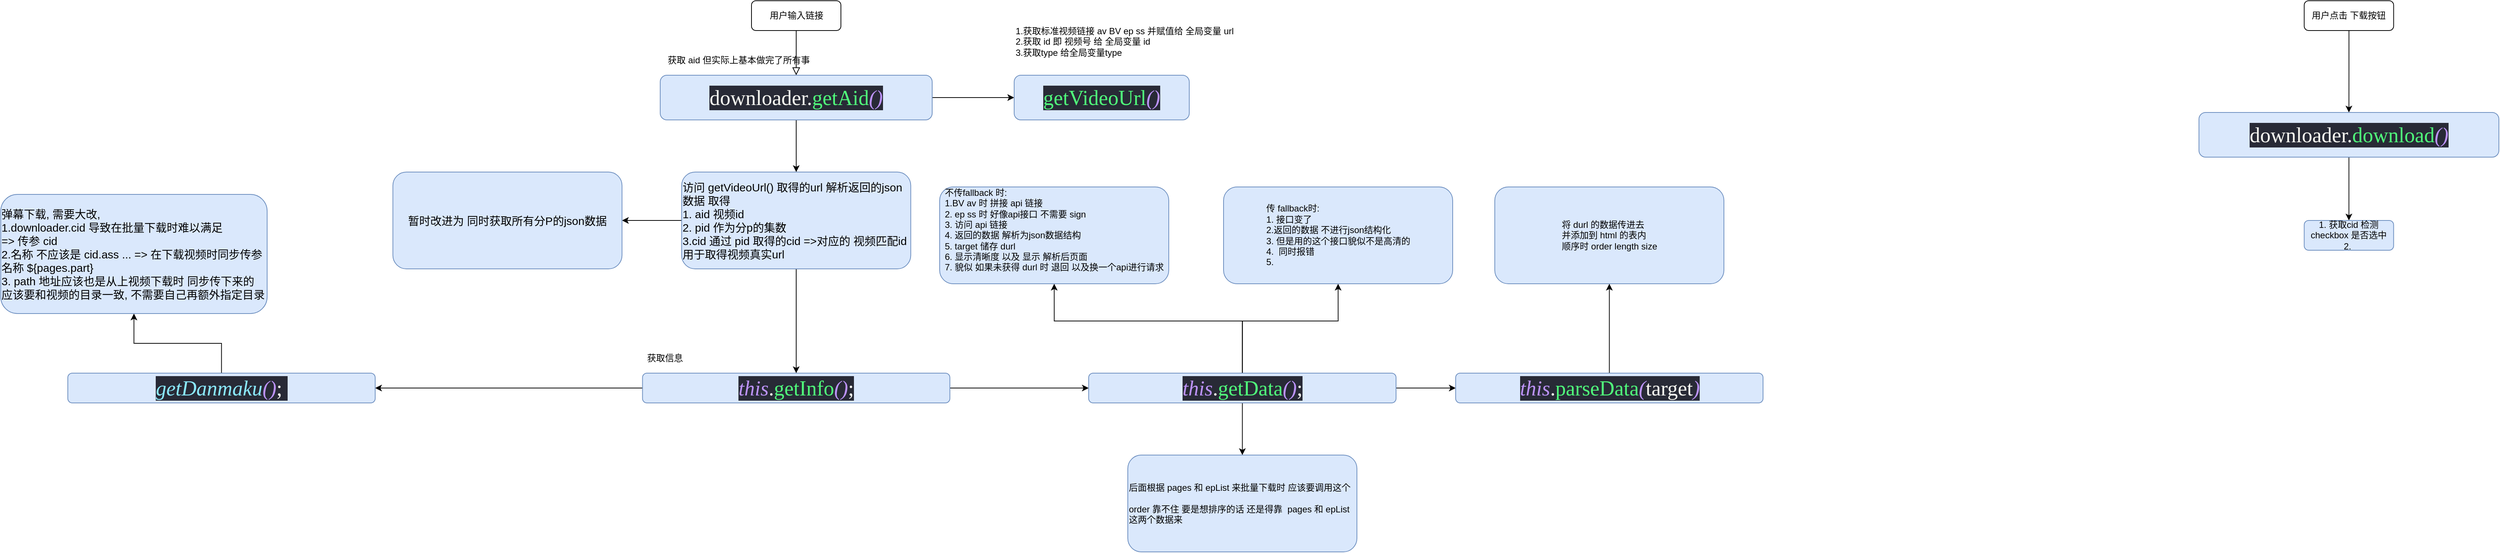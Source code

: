 <mxfile version="12.9.9" type="device"><diagram id="C5RBs43oDa-KdzZeNtuy" name="Page-1"><mxGraphModel dx="2012" dy="718" grid="1" gridSize="10" guides="1" tooltips="1" connect="1" arrows="1" fold="1" page="1" pageScale="1" pageWidth="827" pageHeight="1169" math="0" shadow="0"><root><mxCell id="WIyWlLk6GJQsqaUBKTNV-0"/><mxCell id="WIyWlLk6GJQsqaUBKTNV-1" parent="WIyWlLk6GJQsqaUBKTNV-0"/><mxCell id="WIyWlLk6GJQsqaUBKTNV-2" value="" style="rounded=0;html=1;jettySize=auto;orthogonalLoop=1;fontSize=11;endArrow=block;endFill=0;endSize=8;strokeWidth=1;shadow=0;labelBackgroundColor=none;edgeStyle=orthogonalEdgeStyle;entryX=0.5;entryY=0;entryDx=0;entryDy=0;" parent="WIyWlLk6GJQsqaUBKTNV-1" source="WIyWlLk6GJQsqaUBKTNV-3" target="gfc4rJ-XegVEemFkmc2u-1" edge="1"><mxGeometry relative="1" as="geometry"><mxPoint x="220" y="170" as="targetPoint"/></mxGeometry></mxCell><mxCell id="WIyWlLk6GJQsqaUBKTNV-3" value="用户输入链接" style="rounded=1;whiteSpace=wrap;html=1;fontSize=12;glass=0;strokeWidth=1;shadow=0;" parent="WIyWlLk6GJQsqaUBKTNV-1" vertex="1"><mxGeometry x="257.5" y="80" width="120" height="40" as="geometry"/></mxCell><mxCell id="bJ78KRbAXYaCMfRY27ra-7" value="" style="edgeStyle=orthogonalEdgeStyle;rounded=0;orthogonalLoop=1;jettySize=auto;html=1;" parent="WIyWlLk6GJQsqaUBKTNV-1" source="WIyWlLk6GJQsqaUBKTNV-11" target="bJ78KRbAXYaCMfRY27ra-6" edge="1"><mxGeometry relative="1" as="geometry"/></mxCell><mxCell id="eazoYVI70apUDg9M86Xv-1" value="" style="edgeStyle=orthogonalEdgeStyle;rounded=0;orthogonalLoop=1;jettySize=auto;html=1;" parent="WIyWlLk6GJQsqaUBKTNV-1" source="WIyWlLk6GJQsqaUBKTNV-11" target="eazoYVI70apUDg9M86Xv-0" edge="1"><mxGeometry relative="1" as="geometry"/></mxCell><mxCell id="WIyWlLk6GJQsqaUBKTNV-11" value="&lt;pre style=&quot;background-color: #282a36 ; color: #f8f8f2 ; font-family: &amp;#34;fira code medium&amp;#34; ; font-size: 21.0pt&quot;&gt;&lt;span style=&quot;color: #bd93f9 ; font-style: italic&quot;&gt;this&lt;/span&gt;.&lt;span style=&quot;color: #50fa7b&quot;&gt;getInfo&lt;/span&gt;&lt;span style=&quot;color: #bd93f9 ; font-style: italic&quot;&gt;()&lt;/span&gt;;&lt;/pre&gt;" style="rounded=1;whiteSpace=wrap;html=1;fontSize=12;glass=0;strokeWidth=1;shadow=0;fillColor=#dae8fc;strokeColor=#6c8ebf;" parent="WIyWlLk6GJQsqaUBKTNV-1" vertex="1"><mxGeometry x="111.25" y="580" width="412.5" height="40" as="geometry"/></mxCell><mxCell id="eazoYVI70apUDg9M86Xv-5" style="edgeStyle=orthogonalEdgeStyle;rounded=0;orthogonalLoop=1;jettySize=auto;html=1;" parent="WIyWlLk6GJQsqaUBKTNV-1" source="eazoYVI70apUDg9M86Xv-0" target="eazoYVI70apUDg9M86Xv-4" edge="1"><mxGeometry relative="1" as="geometry"/></mxCell><mxCell id="eazoYVI70apUDg9M86Xv-0" value="&lt;pre style=&quot;background-color: #282a36 ; color: #f8f8f2 ; font-family: &amp;#34;fira code medium&amp;#34; ; font-size: 21.0pt&quot;&gt;&lt;pre style=&quot;font-family: &amp;#34;fira code medium&amp;#34; ; font-size: 21pt&quot;&gt;&lt;span style=&quot;color: #8be9fd ; font-style: italic&quot;&gt;getDanmaku&lt;/span&gt;&lt;span style=&quot;color: #bd93f9 ; font-style: italic&quot;&gt;()&lt;/span&gt;; &lt;/pre&gt;&lt;/pre&gt;" style="rounded=1;whiteSpace=wrap;html=1;fontSize=12;glass=0;strokeWidth=1;shadow=0;fillColor=#dae8fc;strokeColor=#6c8ebf;" parent="WIyWlLk6GJQsqaUBKTNV-1" vertex="1"><mxGeometry x="-660" y="580" width="412.5" height="40" as="geometry"/></mxCell><mxCell id="bJ78KRbAXYaCMfRY27ra-9" value="" style="edgeStyle=orthogonalEdgeStyle;rounded=0;orthogonalLoop=1;jettySize=auto;html=1;entryX=0.5;entryY=1;entryDx=0;entryDy=0;" parent="WIyWlLk6GJQsqaUBKTNV-1" source="bJ78KRbAXYaCMfRY27ra-6" target="bJ78KRbAXYaCMfRY27ra-11" edge="1"><mxGeometry relative="1" as="geometry"><mxPoint x="810" y="500" as="targetPoint"/><Array as="points"><mxPoint x="916" y="510"/><mxPoint x="664" y="510"/></Array></mxGeometry></mxCell><mxCell id="bJ78KRbAXYaCMfRY27ra-12" style="edgeStyle=orthogonalEdgeStyle;rounded=0;orthogonalLoop=1;jettySize=auto;html=1;exitX=0.5;exitY=0;exitDx=0;exitDy=0;entryX=0.5;entryY=1;entryDx=0;entryDy=0;" parent="WIyWlLk6GJQsqaUBKTNV-1" source="bJ78KRbAXYaCMfRY27ra-6" target="bJ78KRbAXYaCMfRY27ra-13" edge="1"><mxGeometry relative="1" as="geometry"><mxPoint x="1049" y="430" as="targetPoint"/><Array as="points"><mxPoint x="916" y="510"/><mxPoint x="1044" y="510"/></Array></mxGeometry></mxCell><mxCell id="bJ78KRbAXYaCMfRY27ra-15" value="" style="edgeStyle=orthogonalEdgeStyle;rounded=0;orthogonalLoop=1;jettySize=auto;html=1;" parent="WIyWlLk6GJQsqaUBKTNV-1" source="bJ78KRbAXYaCMfRY27ra-6" target="bJ78KRbAXYaCMfRY27ra-14" edge="1"><mxGeometry relative="1" as="geometry"/></mxCell><mxCell id="bJ78KRbAXYaCMfRY27ra-26" value="" style="edgeStyle=orthogonalEdgeStyle;rounded=0;orthogonalLoop=1;jettySize=auto;html=1;" parent="WIyWlLk6GJQsqaUBKTNV-1" source="bJ78KRbAXYaCMfRY27ra-6" target="bJ78KRbAXYaCMfRY27ra-27" edge="1"><mxGeometry relative="1" as="geometry"><mxPoint x="916.25" y="700" as="targetPoint"/><Array as="points"/></mxGeometry></mxCell><mxCell id="bJ78KRbAXYaCMfRY27ra-6" value="&lt;pre style=&quot;background-color: #282a36 ; color: #f8f8f2 ; font-family: &amp;#34;fira code medium&amp;#34; ; font-size: 21.0pt&quot;&gt;&lt;pre style=&quot;font-family: &amp;#34;fira code medium&amp;#34; ; font-size: 21pt&quot;&gt;&lt;span style=&quot;color: #bd93f9 ; font-style: italic&quot;&gt;this&lt;/span&gt;.&lt;span style=&quot;color: #50fa7b&quot;&gt;getData&lt;/span&gt;&lt;span style=&quot;color: #bd93f9 ; font-style: italic&quot;&gt;()&lt;/span&gt;;&lt;/pre&gt;&lt;/pre&gt;" style="rounded=1;whiteSpace=wrap;html=1;fontSize=12;glass=0;strokeWidth=1;shadow=0;fillColor=#dae8fc;strokeColor=#6c8ebf;" parent="WIyWlLk6GJQsqaUBKTNV-1" vertex="1"><mxGeometry x="710" y="580" width="412.5" height="40" as="geometry"/></mxCell><mxCell id="bJ78KRbAXYaCMfRY27ra-20" style="edgeStyle=orthogonalEdgeStyle;rounded=0;orthogonalLoop=1;jettySize=auto;html=1;" parent="WIyWlLk6GJQsqaUBKTNV-1" source="bJ78KRbAXYaCMfRY27ra-14" target="bJ78KRbAXYaCMfRY27ra-17" edge="1"><mxGeometry relative="1" as="geometry"/></mxCell><mxCell id="bJ78KRbAXYaCMfRY27ra-14" value="&lt;pre style=&quot;background-color: #282a36 ; color: #f8f8f2 ; font-family: &amp;#34;fira code medium&amp;#34; ; font-size: 21.0pt&quot;&gt;&lt;pre style=&quot;font-family: &amp;#34;fira code medium&amp;#34; ; font-size: 21pt&quot;&gt;&lt;pre style=&quot;font-family: &amp;#34;fira code medium&amp;#34; ; font-size: 21pt&quot;&gt;&lt;span style=&quot;color: #bd93f9 ; font-style: italic&quot;&gt;this&lt;/span&gt;.&lt;span style=&quot;color: #50fa7b&quot;&gt;parseData&lt;/span&gt;&lt;span style=&quot;color: #bd93f9 ; font-style: italic&quot;&gt;(&lt;/span&gt;target&lt;span style=&quot;color: #bd93f9 ; font-style: italic&quot;&gt;)&lt;/span&gt;&lt;/pre&gt;&lt;/pre&gt;&lt;/pre&gt;" style="rounded=1;whiteSpace=wrap;html=1;fontSize=12;glass=0;strokeWidth=1;shadow=0;fillColor=#dae8fc;strokeColor=#6c8ebf;" parent="WIyWlLk6GJQsqaUBKTNV-1" vertex="1"><mxGeometry x="1202.5" y="580" width="412.5" height="40" as="geometry"/></mxCell><mxCell id="gfc4rJ-XegVEemFkmc2u-7" value="" style="edgeStyle=orthogonalEdgeStyle;rounded=0;orthogonalLoop=1;jettySize=auto;html=1;" parent="WIyWlLk6GJQsqaUBKTNV-1" source="gfc4rJ-XegVEemFkmc2u-1" target="gfc4rJ-XegVEemFkmc2u-5" edge="1"><mxGeometry relative="1" as="geometry"/></mxCell><mxCell id="gfc4rJ-XegVEemFkmc2u-13" value="" style="edgeStyle=orthogonalEdgeStyle;rounded=0;orthogonalLoop=1;jettySize=auto;html=1;" parent="WIyWlLk6GJQsqaUBKTNV-1" source="gfc4rJ-XegVEemFkmc2u-1" target="gfc4rJ-XegVEemFkmc2u-3" edge="1"><mxGeometry relative="1" as="geometry"/></mxCell><mxCell id="gfc4rJ-XegVEemFkmc2u-1" value="&lt;pre style=&quot;background-color: #282a36 ; color: #f8f8f2 ; font-family: &amp;#34;fira code medium&amp;#34; ; font-size: 21.0pt&quot;&gt;downloader.&lt;span style=&quot;color: #50fa7b&quot;&gt;getAid&lt;/span&gt;&lt;span style=&quot;color: #bd93f9 ; font-style: italic&quot;&gt;()&lt;/span&gt;&lt;/pre&gt;" style="rounded=1;whiteSpace=wrap;html=1;fillColor=#dae8fc;strokeColor=#6c8ebf;" parent="WIyWlLk6GJQsqaUBKTNV-1" vertex="1"><mxGeometry x="135" y="180" width="365" height="60" as="geometry"/></mxCell><mxCell id="gfc4rJ-XegVEemFkmc2u-2" value="获取 aid 但实际上基本做完了所有事" style="text;html=1;align=center;verticalAlign=middle;resizable=0;points=[];autosize=1;" parent="WIyWlLk6GJQsqaUBKTNV-1" vertex="1"><mxGeometry x="135" y="150" width="210" height="20" as="geometry"/></mxCell><mxCell id="gfc4rJ-XegVEemFkmc2u-14" value="" style="edgeStyle=orthogonalEdgeStyle;rounded=0;orthogonalLoop=1;jettySize=auto;html=1;" parent="WIyWlLk6GJQsqaUBKTNV-1" source="gfc4rJ-XegVEemFkmc2u-3" target="WIyWlLk6GJQsqaUBKTNV-11" edge="1"><mxGeometry relative="1" as="geometry"/></mxCell><mxCell id="bJ78KRbAXYaCMfRY27ra-1" value="" style="edgeStyle=orthogonalEdgeStyle;rounded=0;orthogonalLoop=1;jettySize=auto;html=1;" parent="WIyWlLk6GJQsqaUBKTNV-1" source="gfc4rJ-XegVEemFkmc2u-3" target="bJ78KRbAXYaCMfRY27ra-0" edge="1"><mxGeometry relative="1" as="geometry"/></mxCell><mxCell id="gfc4rJ-XegVEemFkmc2u-3" value="&lt;div style=&quot;text-align: left&quot;&gt;&lt;span style=&quot;font-size: 15px&quot;&gt;访问 getVideoUrl() 取得的url 解析返回的json数据 取得&amp;nbsp;&lt;/span&gt;&lt;/div&gt;&lt;span style=&quot;font-size: 15px&quot;&gt;&lt;div style=&quot;text-align: left&quot;&gt;&lt;span&gt;1. aid 视频id&lt;/span&gt;&lt;/div&gt;&lt;div style=&quot;text-align: left&quot;&gt;&lt;span&gt;2. pid 作为分p的集数&lt;/span&gt;&lt;/div&gt;&lt;div style=&quot;text-align: left&quot;&gt;&lt;span&gt;3.cid 通过 pid 取得的cid =&amp;gt;对应的 视频匹配id 用于取得视频真实url&lt;/span&gt;&lt;/div&gt;&lt;/span&gt;" style="rounded=1;whiteSpace=wrap;html=1;fillColor=#dae8fc;strokeColor=#6c8ebf;arcSize=14;" parent="WIyWlLk6GJQsqaUBKTNV-1" vertex="1"><mxGeometry x="163.75" y="310" width="307.5" height="130" as="geometry"/></mxCell><mxCell id="bJ78KRbAXYaCMfRY27ra-0" value="&lt;div style=&quot;text-align: left&quot;&gt;&lt;span style=&quot;font-size: 15px&quot;&gt;暂时改进为 同时获取所有分P的json数据&lt;/span&gt;&lt;/div&gt;" style="rounded=1;whiteSpace=wrap;html=1;fillColor=#dae8fc;strokeColor=#6c8ebf;arcSize=14;" parent="WIyWlLk6GJQsqaUBKTNV-1" vertex="1"><mxGeometry x="-223.75" y="310" width="307.5" height="130" as="geometry"/></mxCell><mxCell id="gfc4rJ-XegVEemFkmc2u-5" value="&lt;pre style=&quot;background-color: #282a36 ; color: #f8f8f2 ; font-family: &amp;#34;fira code medium&amp;#34; ; font-size: 21.0pt&quot;&gt;&lt;pre style=&quot;font-family: &amp;#34;fira code medium&amp;#34; ; font-size: 21pt&quot;&gt;&lt;span style=&quot;color: #50fa7b&quot;&gt;getVideoUrl&lt;/span&gt;&lt;span style=&quot;color: #bd93f9 ; font-style: italic&quot;&gt;()&lt;/span&gt;&lt;/pre&gt;&lt;/pre&gt;" style="rounded=1;whiteSpace=wrap;html=1;fillColor=#dae8fc;strokeColor=#6c8ebf;" parent="WIyWlLk6GJQsqaUBKTNV-1" vertex="1"><mxGeometry x="610" y="180" width="235" height="60" as="geometry"/></mxCell><mxCell id="gfc4rJ-XegVEemFkmc2u-8" value="1.获取标准视频链接 av BV ep ss 并赋值给 全局变量 url&lt;br&gt;2.获取 id 即 视频号 给 全局变量 id&lt;br&gt;&lt;div&gt;&lt;span&gt;3.获取type 给全局变量type&lt;/span&gt;&lt;/div&gt;" style="text;html=1;align=left;verticalAlign=middle;resizable=0;points=[];autosize=1;" parent="WIyWlLk6GJQsqaUBKTNV-1" vertex="1"><mxGeometry x="610" y="110" width="310" height="50" as="geometry"/></mxCell><mxCell id="bJ78KRbAXYaCMfRY27ra-3" value="获取信息" style="text;html=1;align=center;verticalAlign=middle;resizable=0;points=[];autosize=1;" parent="WIyWlLk6GJQsqaUBKTNV-1" vertex="1"><mxGeometry x="111.25" y="550" width="60" height="20" as="geometry"/></mxCell><mxCell id="bJ78KRbAXYaCMfRY27ra-11" value="&lt;div style=&quot;text-align: left&quot;&gt;不传fallback 时:&lt;/div&gt;&lt;div style=&quot;text-align: left&quot;&gt;1.BV av 时 拼接 api 链接&lt;/div&gt;&lt;div style=&quot;text-align: left&quot;&gt;2. ep ss 时 好像api接口 不需要 sign&lt;/div&gt;&lt;div style=&quot;text-align: left&quot;&gt;3. 访问 api 链接&lt;/div&gt;&lt;div style=&quot;text-align: left&quot;&gt;4. 返回的数据 解析为json数据结构&lt;/div&gt;&lt;div style=&quot;text-align: left&quot;&gt;5. target 储存 durl&amp;nbsp;&lt;/div&gt;&lt;div style=&quot;text-align: left&quot;&gt;6. 显示清晰度 以及 显示 解析后页面&lt;/div&gt;&lt;div style=&quot;text-align: left&quot;&gt;7. 貌似 如果未获得 durl 时 退回 以及换一个api进行请求&lt;/div&gt;&lt;div style=&quot;text-align: left&quot;&gt;&lt;br&gt;&lt;/div&gt;" style="rounded=1;whiteSpace=wrap;html=1;fillColor=#dae8fc;strokeColor=#6c8ebf;arcSize=14;" parent="WIyWlLk6GJQsqaUBKTNV-1" vertex="1"><mxGeometry x="510" y="330" width="307.5" height="130" as="geometry"/></mxCell><mxCell id="bJ78KRbAXYaCMfRY27ra-13" value="&lt;div style=&quot;text-align: left&quot;&gt;传 fallback时:&lt;/div&gt;&lt;div style=&quot;text-align: left&quot;&gt;1. 接口变了&lt;/div&gt;&lt;div style=&quot;text-align: left&quot;&gt;2.返回的数据 不进行json结构化&lt;/div&gt;&lt;div style=&quot;text-align: left&quot;&gt;3. 但是用的这个接口貌似不是高清的&lt;/div&gt;&lt;div style=&quot;text-align: left&quot;&gt;4.&amp;nbsp; 同时报错&lt;/div&gt;&lt;div style=&quot;text-align: left&quot;&gt;5.&amp;nbsp;&lt;/div&gt;" style="rounded=1;whiteSpace=wrap;html=1;fillColor=#dae8fc;strokeColor=#6c8ebf;arcSize=14;" parent="WIyWlLk6GJQsqaUBKTNV-1" vertex="1"><mxGeometry x="891" y="330" width="307.5" height="130" as="geometry"/></mxCell><mxCell id="bJ78KRbAXYaCMfRY27ra-17" value="&lt;div style=&quot;text-align: left&quot;&gt;将 durl 的数据传进去&lt;/div&gt;&lt;div style=&quot;text-align: left&quot;&gt;并添加到 html 的表内&lt;/div&gt;&lt;div style=&quot;text-align: left&quot;&gt;顺序时 order length size&lt;/div&gt;" style="rounded=1;whiteSpace=wrap;html=1;fillColor=#dae8fc;strokeColor=#6c8ebf;arcSize=14;" parent="WIyWlLk6GJQsqaUBKTNV-1" vertex="1"><mxGeometry x="1255" y="330" width="307.5" height="130" as="geometry"/></mxCell><mxCell id="bJ78KRbAXYaCMfRY27ra-27" value="&lt;div style=&quot;text-align: left&quot;&gt;后面根据 pages 和 epList 来批量下载时 应该要调用这个&lt;/div&gt;&lt;div style=&quot;text-align: left&quot;&gt;&lt;br&gt;&lt;/div&gt;&lt;div style=&quot;text-align: left&quot;&gt;order 靠不住 要是想排序的话 还是得靠&amp;nbsp;&amp;nbsp;&lt;span&gt;pages 和 epList 这两个数据来&lt;/span&gt;&lt;/div&gt;" style="rounded=1;whiteSpace=wrap;html=1;fillColor=#dae8fc;strokeColor=#6c8ebf;arcSize=14;" parent="WIyWlLk6GJQsqaUBKTNV-1" vertex="1"><mxGeometry x="762.5" y="690" width="307.5" height="130" as="geometry"/></mxCell><mxCell id="eazoYVI70apUDg9M86Xv-4" value="&lt;div style=&quot;text-align: left&quot;&gt;&lt;span style=&quot;font-size: 15px&quot;&gt;弹幕下载, 需要大改,&lt;/span&gt;&lt;/div&gt;&lt;div style=&quot;text-align: left&quot;&gt;&lt;span style=&quot;font-size: 15px&quot;&gt;1.downloader.cid 导致在批量下载时难以满足&lt;/span&gt;&lt;/div&gt;&lt;div style=&quot;text-align: left&quot;&gt;&lt;span style=&quot;font-size: 15px&quot;&gt;=&amp;gt; 传参 cid&amp;nbsp;&lt;/span&gt;&lt;/div&gt;&lt;div style=&quot;text-align: left&quot;&gt;&lt;span style=&quot;font-size: 15px&quot;&gt;2.名称 不应该是 cid.ass ... =&amp;gt; 在下载视频时同步传参名称 ${pages.part}&lt;/span&gt;&lt;/div&gt;&lt;div style=&quot;text-align: left&quot;&gt;&lt;span style=&quot;font-size: 15px&quot;&gt;3. path 地址应该也是从上视频下载时 同步传下来的 应该要和视频的目录一致, 不需要自己再额外指定目录&lt;/span&gt;&lt;/div&gt;" style="rounded=1;whiteSpace=wrap;html=1;fillColor=#dae8fc;strokeColor=#6c8ebf;arcSize=14;" parent="WIyWlLk6GJQsqaUBKTNV-1" vertex="1"><mxGeometry x="-750" y="340" width="357.5" height="160" as="geometry"/></mxCell><mxCell id="AG4KGHnPEx_RrJ1l3B9v-4" value="" style="edgeStyle=orthogonalEdgeStyle;rounded=0;orthogonalLoop=1;jettySize=auto;html=1;" edge="1" parent="WIyWlLk6GJQsqaUBKTNV-1" source="AG4KGHnPEx_RrJ1l3B9v-0" target="AG4KGHnPEx_RrJ1l3B9v-3"><mxGeometry relative="1" as="geometry"/></mxCell><mxCell id="AG4KGHnPEx_RrJ1l3B9v-0" value="用户点击 下载按钮" style="rounded=1;whiteSpace=wrap;html=1;fontSize=12;glass=0;strokeWidth=1;shadow=0;" vertex="1" parent="WIyWlLk6GJQsqaUBKTNV-1"><mxGeometry x="2341.25" y="80" width="120" height="40" as="geometry"/></mxCell><mxCell id="AG4KGHnPEx_RrJ1l3B9v-6" value="" style="edgeStyle=orthogonalEdgeStyle;rounded=0;orthogonalLoop=1;jettySize=auto;html=1;entryX=0.5;entryY=0;entryDx=0;entryDy=0;" edge="1" parent="WIyWlLk6GJQsqaUBKTNV-1" source="AG4KGHnPEx_RrJ1l3B9v-3" target="AG4KGHnPEx_RrJ1l3B9v-7"><mxGeometry relative="1" as="geometry"><mxPoint x="2401.25" y="370" as="targetPoint"/></mxGeometry></mxCell><mxCell id="AG4KGHnPEx_RrJ1l3B9v-3" value="&lt;pre style=&quot;background-color: #282a36 ; color: #f8f8f2 ; font-family: &amp;#34;fira code medium&amp;#34; ; font-size: 21.0pt&quot;&gt;&lt;pre style=&quot;font-family: &amp;#34;fira code medium&amp;#34; ; font-size: 21pt&quot;&gt;downloader.&lt;span style=&quot;color: #50fa7b&quot;&gt;download&lt;/span&gt;&lt;span style=&quot;color: #bd93f9 ; font-style: italic&quot;&gt;()&lt;/span&gt;&lt;/pre&gt;&lt;/pre&gt;" style="rounded=1;whiteSpace=wrap;html=1;fillColor=#dae8fc;strokeColor=#6c8ebf;" vertex="1" parent="WIyWlLk6GJQsqaUBKTNV-1"><mxGeometry x="2200" y="230" width="402.5" height="60" as="geometry"/></mxCell><mxCell id="AG4KGHnPEx_RrJ1l3B9v-7" value="1. 获取cid 检测checkbox 是否选中&lt;br&gt;2.&amp;nbsp;" style="rounded=1;whiteSpace=wrap;html=1;fontSize=12;glass=0;strokeWidth=1;shadow=0;fillColor=#dae8fc;strokeColor=#6c8ebf;" vertex="1" parent="WIyWlLk6GJQsqaUBKTNV-1"><mxGeometry x="2341.25" y="375" width="120" height="40" as="geometry"/></mxCell></root></mxGraphModel></diagram></mxfile>